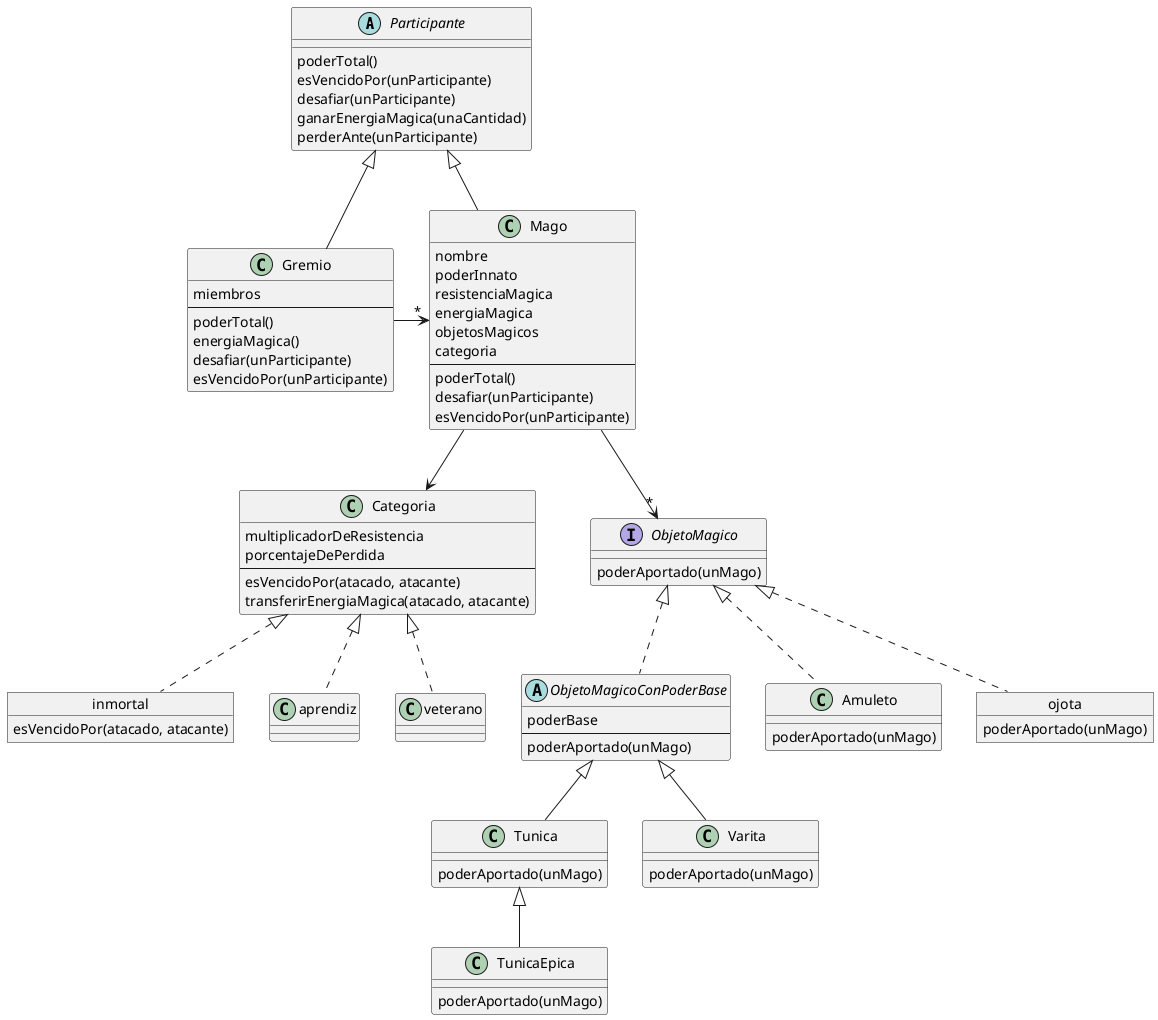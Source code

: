 @startuml torneoDeMagos

abstract class Participante {
    poderTotal()
    esVencidoPor(unParticipante)
    desafiar(unParticipante)
    ganarEnergiaMagica(unaCantidad)
    perderAnte(unParticipante)
}

class Mago {
    nombre
    poderInnato
    resistenciaMagica
    energiaMagica
    objetosMagicos
    categoria
    --
    poderTotal()
    desafiar(unParticipante)
    esVencidoPor(unParticipante)
}

class Gremio {
    miembros
    --
    poderTotal()
    energiaMagica()
    desafiar(unParticipante)
    esVencidoPor(unParticipante)
}

class Categoria {
    multiplicadorDeResistencia
    porcentajeDePerdida
    --
    esVencidoPor(atacado, atacante)
    transferirEnergiaMagica(atacado, atacante)
}

object inmortal {
    esVencidoPor(atacado, atacante)
}

interface ObjetoMagico {
    poderAportado(unMago)
}

abstract class ObjetoMagicoConPoderBase {
    poderBase
    --
    poderAportado(unMago)
}

class Varita {
    poderAportado(unMago)
}

class Tunica {
    poderAportado(unMago)
}

class TunicaEpica {
    poderAportado(unMago)
}

class Amuleto {
    poderAportado(unMago)
}

object ojota {
    poderAportado(unMago)
}

Mago -u-|> Participante
Gremio -u-|> Participante
Gremio -> "*" Mago

Mago --> "*" ObjetoMagico
Mago --> Categoria

Amuleto .u.|> ObjetoMagico
ojota .u.|> ObjetoMagico
ObjetoMagicoConPoderBase .u.|> ObjetoMagico

Varita -u-|> ObjetoMagicoConPoderBase
Tunica -u-|> ObjetoMagicoConPoderBase
TunicaEpica -u-|> Tunica

aprendiz .u.|> Categoria
veterano .u.|> Categoria
inmortal .u.|> Categoria

@enduml